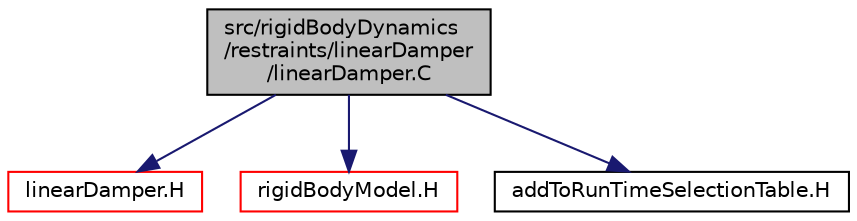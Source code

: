 digraph "src/rigidBodyDynamics/restraints/linearDamper/linearDamper.C"
{
  bgcolor="transparent";
  edge [fontname="Helvetica",fontsize="10",labelfontname="Helvetica",labelfontsize="10"];
  node [fontname="Helvetica",fontsize="10",shape=record];
  Node0 [label="src/rigidBodyDynamics\l/restraints/linearDamper\l/linearDamper.C",height=0.2,width=0.4,color="black", fillcolor="grey75", style="filled", fontcolor="black"];
  Node0 -> Node1 [color="midnightblue",fontsize="10",style="solid",fontname="Helvetica"];
  Node1 [label="linearDamper.H",height=0.2,width=0.4,color="red",URL="$a41987.html"];
  Node0 -> Node120 [color="midnightblue",fontsize="10",style="solid",fontname="Helvetica"];
  Node120 [label="rigidBodyModel.H",height=0.2,width=0.4,color="red",URL="$a14774.html"];
  Node0 -> Node161 [color="midnightblue",fontsize="10",style="solid",fontname="Helvetica"];
  Node161 [label="addToRunTimeSelectionTable.H",height=0.2,width=0.4,color="black",URL="$a09989.html",tooltip="Macros for easy insertion into run-time selection tables. "];
}

